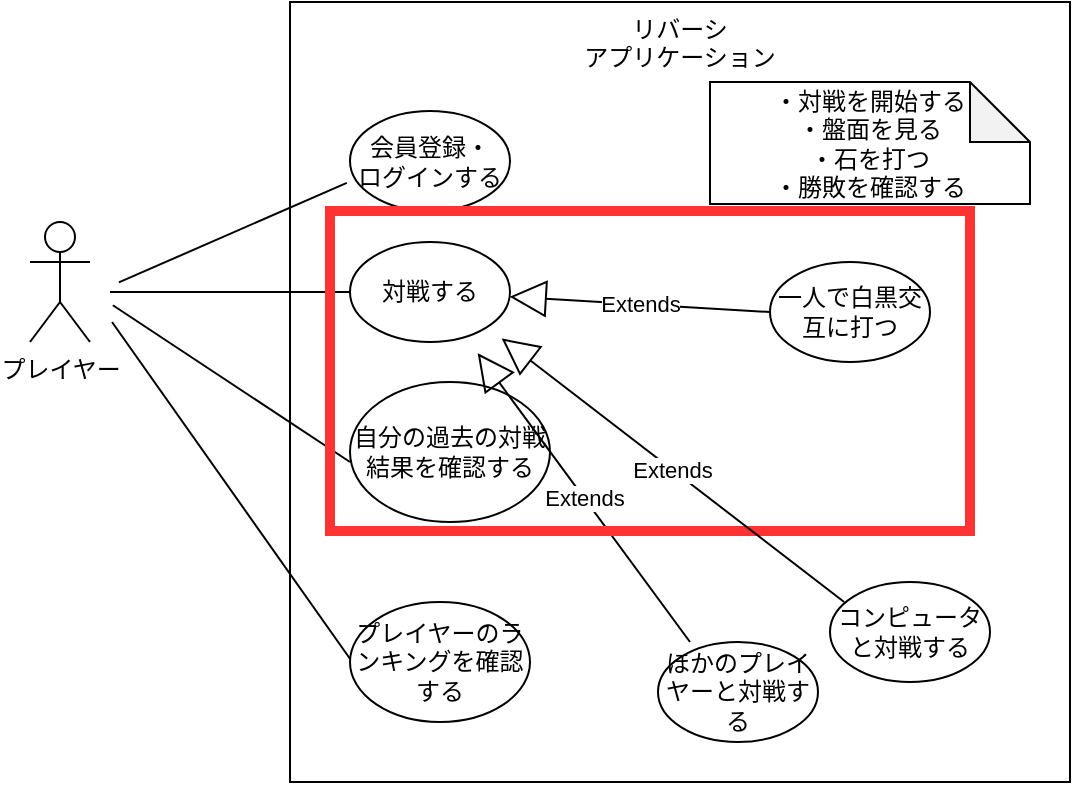 <mxfile>
    <diagram id="6dXHMQLZsS_c-4X5Qwfb" name="ページ1">
        <mxGraphModel dx="725" dy="566" grid="1" gridSize="10" guides="1" tooltips="1" connect="1" arrows="1" fold="1" page="1" pageScale="1" pageWidth="827" pageHeight="1169" math="0" shadow="0">
            <root>
                <mxCell id="0"/>
                <mxCell id="1" parent="0"/>
                <mxCell id="2" value="リバーシ&lt;br&gt;アプリケーション" style="aspect=fixed;verticalAlign=top;labelBackgroundColor=none;fontColor=default;html=1;whiteSpace=wrap;fillColor=none;" parent="1" vertex="1">
                    <mxGeometry x="230" y="120" width="390" height="390" as="geometry"/>
                </mxCell>
                <mxCell id="4" value="プレイヤー" style="shape=umlActor;verticalLabelPosition=bottom;verticalAlign=top;html=1;outlineConnect=0;labelBackgroundColor=none;fontColor=default;fillColor=none;" vertex="1" parent="1">
                    <mxGeometry x="100" y="230" width="30" height="60" as="geometry"/>
                </mxCell>
                <mxCell id="5" value="対戦する" style="ellipse;whiteSpace=wrap;html=1;labelBackgroundColor=none;fontColor=default;fillColor=none;" vertex="1" parent="1">
                    <mxGeometry x="260" y="240" width="80" height="50" as="geometry"/>
                </mxCell>
                <mxCell id="6" value="" style="line;strokeWidth=1;fillColor=none;align=left;verticalAlign=middle;spacingTop=-1;spacingLeft=3;spacingRight=3;rotatable=0;labelPosition=right;points=[];portConstraint=eastwest;labelBackgroundColor=none;fontColor=default;html=1;" vertex="1" parent="1">
                    <mxGeometry x="140" y="261" width="120" height="8" as="geometry"/>
                </mxCell>
                <mxCell id="7" value="・対戦を開始する&lt;br&gt;・盤面を見る&lt;br&gt;・石を打つ&lt;br&gt;・勝敗を確認する" style="shape=note;whiteSpace=wrap;html=1;backgroundOutline=1;darkOpacity=0.05;labelBackgroundColor=none;fontColor=default;fillColor=default;" vertex="1" parent="1">
                    <mxGeometry x="440" y="160" width="160" height="61" as="geometry"/>
                </mxCell>
                <mxCell id="9" value="会員登録・&lt;br&gt;ログインする" style="ellipse;whiteSpace=wrap;html=1;labelBackgroundColor=none;fontColor=default;fillColor=none;" vertex="1" parent="1">
                    <mxGeometry x="260" y="174.5" width="80" height="50" as="geometry"/>
                </mxCell>
                <mxCell id="10" value="プレイヤーのランキングを確認する" style="ellipse;whiteSpace=wrap;html=1;labelBackgroundColor=none;fontColor=default;fillColor=none;" vertex="1" parent="1">
                    <mxGeometry x="260" y="420" width="90" height="60" as="geometry"/>
                </mxCell>
                <mxCell id="11" value="一人で白黒交互に打つ" style="ellipse;whiteSpace=wrap;html=1;labelBackgroundColor=none;fontColor=default;fillColor=none;" vertex="1" parent="1">
                    <mxGeometry x="470" y="250" width="80" height="50" as="geometry"/>
                </mxCell>
                <mxCell id="12" value="コンピュータと対戦する" style="ellipse;whiteSpace=wrap;html=1;labelBackgroundColor=none;fontColor=default;fillColor=none;" vertex="1" parent="1">
                    <mxGeometry x="500" y="410" width="80" height="50" as="geometry"/>
                </mxCell>
                <mxCell id="13" value="ほかのプレイヤーと対戦する" style="ellipse;whiteSpace=wrap;html=1;labelBackgroundColor=none;fontColor=default;fillColor=none;" vertex="1" parent="1">
                    <mxGeometry x="414" y="440" width="80" height="50" as="geometry"/>
                </mxCell>
                <mxCell id="15" value="" style="endArrow=none;html=1;fontColor=default;exitX=0.012;exitY=1.326;exitDx=0;exitDy=0;exitPerimeter=0;" edge="1" parent="1" source="6">
                    <mxGeometry width="50" height="50" relative="1" as="geometry">
                        <mxPoint x="210" y="400" as="sourcePoint"/>
                        <mxPoint x="260" y="350" as="targetPoint"/>
                    </mxGeometry>
                </mxCell>
                <mxCell id="16" value="" style="endArrow=none;html=1;fontColor=default;exitX=0.037;exitY=-0.099;exitDx=0;exitDy=0;exitPerimeter=0;entryX=-0.02;entryY=0.718;entryDx=0;entryDy=0;entryPerimeter=0;" edge="1" parent="1" source="6" target="9">
                    <mxGeometry width="50" height="50" relative="1" as="geometry">
                        <mxPoint x="140.72" y="249.998" as="sourcePoint"/>
                        <mxPoint x="259.28" y="328.39" as="targetPoint"/>
                    </mxGeometry>
                </mxCell>
                <mxCell id="18" value="自分の過去の対戦結果を確認する" style="ellipse;whiteSpace=wrap;html=1;labelBackgroundColor=none;fontColor=default;fillColor=none;" vertex="1" parent="1">
                    <mxGeometry x="260" y="310" width="100" height="70" as="geometry"/>
                </mxCell>
                <mxCell id="19" value="" style="endArrow=none;html=1;fontColor=default;" edge="1" parent="1">
                    <mxGeometry width="50" height="50" relative="1" as="geometry">
                        <mxPoint x="141" y="280" as="sourcePoint"/>
                        <mxPoint x="260" y="448.39" as="targetPoint"/>
                    </mxGeometry>
                </mxCell>
                <mxCell id="22" value="Extends" style="endArrow=block;endSize=16;endFill=0;html=1;fontColor=default;exitX=0;exitY=0.5;exitDx=0;exitDy=0;" edge="1" parent="1" source="11" target="5">
                    <mxGeometry width="160" relative="1" as="geometry">
                        <mxPoint x="290" y="230" as="sourcePoint"/>
                        <mxPoint x="450" y="230" as="targetPoint"/>
                    </mxGeometry>
                </mxCell>
                <mxCell id="24" value="Extends" style="endArrow=block;endSize=16;endFill=0;html=1;fontColor=default;entryX=0.798;entryY=1.112;entryDx=0;entryDy=0;entryPerimeter=0;" edge="1" parent="1" target="5">
                    <mxGeometry width="160" relative="1" as="geometry">
                        <mxPoint x="430" y="440" as="sourcePoint"/>
                        <mxPoint x="359.824" y="287.343" as="targetPoint"/>
                    </mxGeometry>
                </mxCell>
                <mxCell id="20" value="" style="rounded=0;whiteSpace=wrap;html=1;labelBackgroundColor=none;fontColor=default;fillColor=none;strokeColor=#FF3333;strokeWidth=5;" vertex="1" parent="1">
                    <mxGeometry x="250" y="224.5" width="320" height="160" as="geometry"/>
                </mxCell>
                <mxCell id="26" value="Extends" style="endArrow=block;endSize=16;endFill=0;html=1;fontColor=default;entryX=0.948;entryY=0.964;entryDx=0;entryDy=0;entryPerimeter=0;" edge="1" parent="1" target="5">
                    <mxGeometry width="160" relative="1" as="geometry">
                        <mxPoint x="507.08" y="420" as="sourcePoint"/>
                        <mxPoint x="400.92" y="275.6" as="targetPoint"/>
                    </mxGeometry>
                </mxCell>
            </root>
        </mxGraphModel>
    </diagram>
</mxfile>
